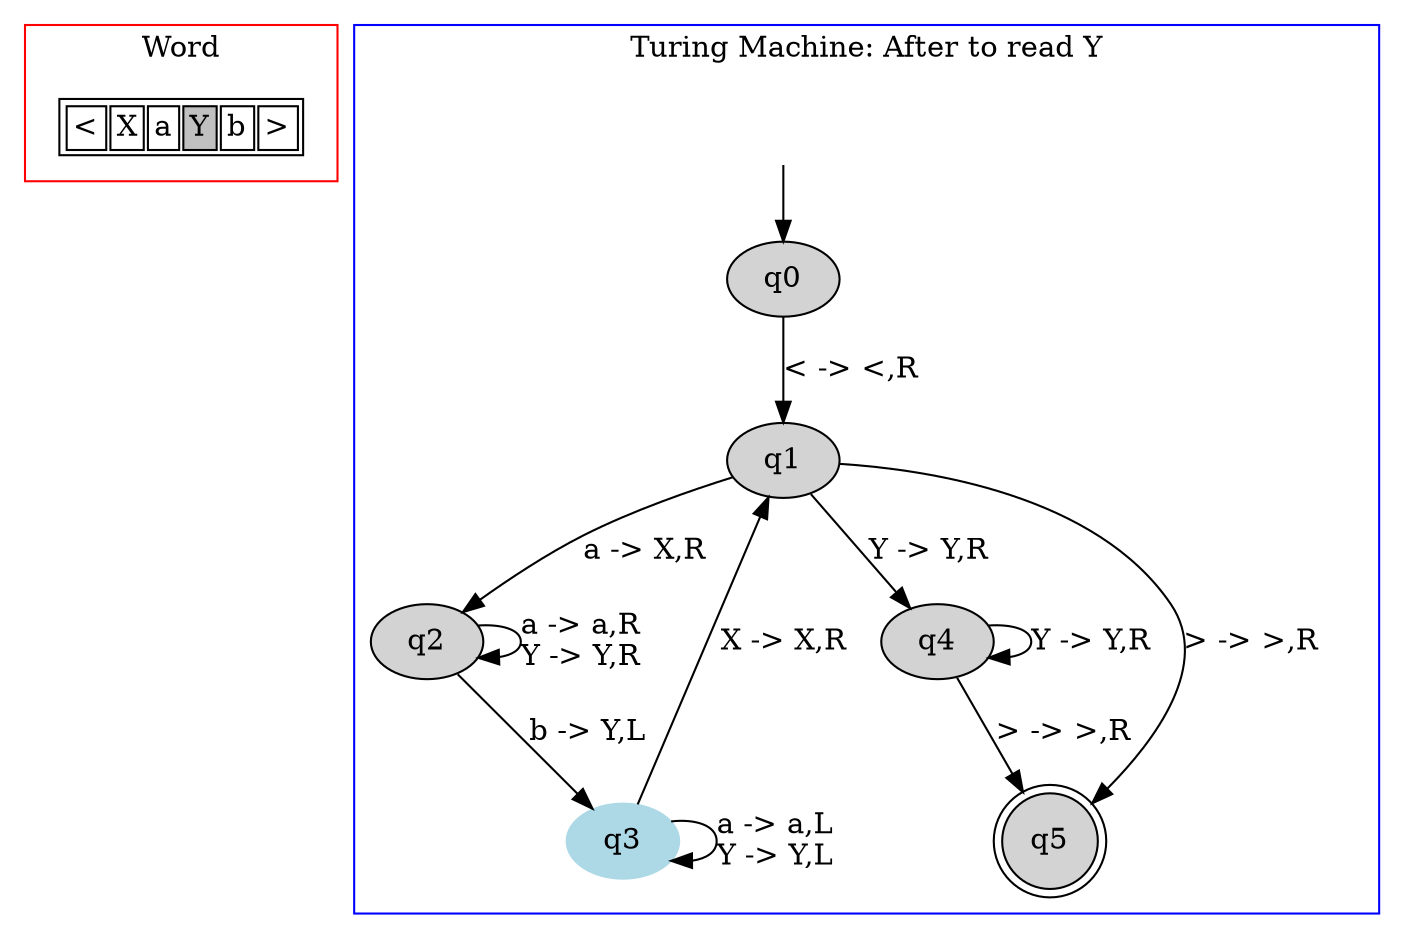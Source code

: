 digraph G {
	subgraph cluster_0 {
		node [shape=plaintext];

struct1 [label=<<TABLE>
<TR>
<TD><FONT>&lt;</FONT></TD>
<TD><FONT>X</FONT></TD>
<TD><FONT>a</FONT></TD>
<TD BGCOLOR="gray"><FONT>Y</FONT></TD>
<TD><FONT>b</FONT></TD>
<TD><FONT>&gt;</FONT></TD>
</TR>
</TABLE>>];
label = "Word";
color=red;
}
	subgraph cluster_1 {
		node [style=filled];
		label = "Turing Machine: After to read Y"
		color=blue;

		q0;
		q1;
		q2;
		q3 [color="lightblue"];
		q4;
		q5 [shape="doublecircle"];
		q0->q1[label="< -> <,R"];
		q1->q2[label="a -> X,R"];
		q1->q4[label="Y -> Y,R"];
		q1->q5[label="> -> >,R"];
		q2->q2[label="a -> a,R
Y -> Y,R"];
		q2->q3[label="b -> Y,L"];
		q3->q1[label="X -> X,R"];
		q3->q3[label="a -> a,L
Y -> Y,L"];
		q4->q4[label="Y -> Y,R"];
		q4->q5[label="> -> >,R"];
x [color=white, label=""];		x->q0	}

}